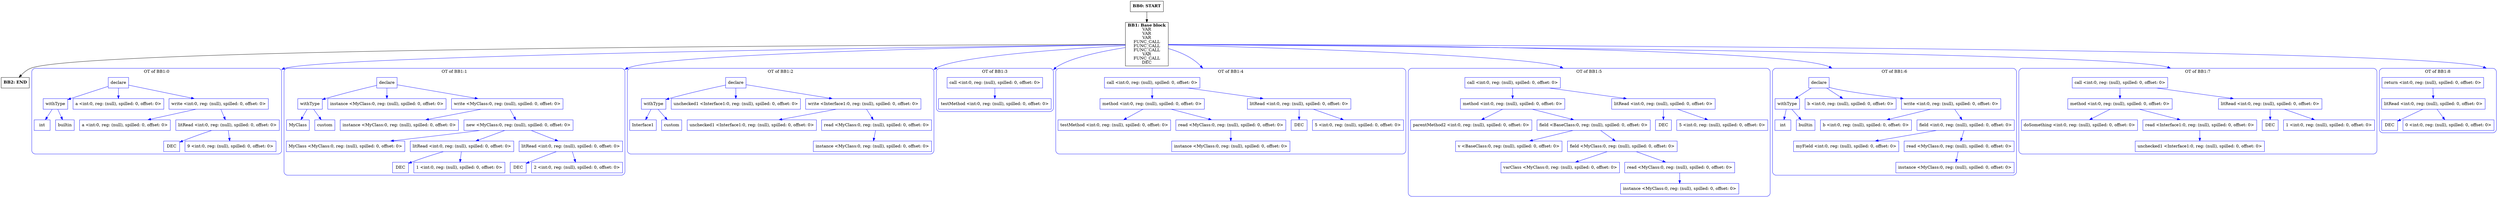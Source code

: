 digraph CFG {
    compound=true;
    graph [splines=true];
    node [shape=rectangle];

    BB2 [label=<<B>BB2: END</B><BR ALIGN="CENTER"/>>];
    BB1 [label=<<B>BB1: Base block</B><BR ALIGN="CENTER"/>VAR<BR ALIGN="CENTER"/>VAR<BR ALIGN="CENTER"/>VAR<BR ALIGN="CENTER"/>FUNC_CALL<BR ALIGN="CENTER"/>FUNC_CALL<BR ALIGN="CENTER"/>FUNC_CALL<BR ALIGN="CENTER"/>VAR<BR ALIGN="CENTER"/>FUNC_CALL<BR ALIGN="CENTER"/>DEC<BR ALIGN="CENTER"/>>];
    subgraph cluster_instruction0 {
        label = "OT of BB1:0";
        style=rounded;
        color=blue;
        entry0 [shape=point, style=invis];
        node0 [label="declare", color=blue];
        node1 [label="withType", color=blue];
        node2 [label="int", color=blue];
        node1 -> node2[color=blue];
        node3 [label="builtin", color=blue];
        node1 -> node3[color=blue];
        node0 -> node1[color=blue];
        node4 [label="a <int:0, reg: (null), spilled: 0, offset: 0>", color=blue];
        node0 -> node4[color=blue];
        node5 [label="write <int:0, reg: (null), spilled: 0, offset: 0>", color=blue];
        node6 [label="a <int:0, reg: (null), spilled: 0, offset: 0>", color=blue];
        node5 -> node6[color=blue];
        node7 [label="litRead <int:0, reg: (null), spilled: 0, offset: 0>", color=blue];
        node8 [label="DEC", color=blue];
        node7 -> node8[color=blue];
        node9 [label="9 <int:0, reg: (null), spilled: 0, offset: 0>", color=blue];
        node7 -> node9[color=blue];
        node5 -> node7[color=blue];
        node0 -> node5[color=blue];
    }
    BB1 -> entry0 [lhead=cluster_instruction0, color=blue];
    subgraph cluster_instruction1 {
        label = "OT of BB1:1";
        style=rounded;
        color=blue;
        entry1 [shape=point, style=invis];
        node10 [label="declare", color=blue];
        node11 [label="withType", color=blue];
        node12 [label="MyClass", color=blue];
        node11 -> node12[color=blue];
        node13 [label="custom", color=blue];
        node11 -> node13[color=blue];
        node10 -> node11[color=blue];
        node14 [label="instance <MyClass:0, reg: (null), spilled: 0, offset: 0>", color=blue];
        node10 -> node14[color=blue];
        node15 [label="write <MyClass:0, reg: (null), spilled: 0, offset: 0>", color=blue];
        node16 [label="instance <MyClass:0, reg: (null), spilled: 0, offset: 0>", color=blue];
        node15 -> node16[color=blue];
        node17 [label="new <MyClass:0, reg: (null), spilled: 0, offset: 0>", color=blue];
        node18 [label="MyClass <MyClass:0, reg: (null), spilled: 0, offset: 0>", color=blue];
        node17 -> node18[color=blue];
        node19 [label="litRead <int:0, reg: (null), spilled: 0, offset: 0>", color=blue];
        node20 [label="DEC", color=blue];
        node19 -> node20[color=blue];
        node21 [label="1 <int:0, reg: (null), spilled: 0, offset: 0>", color=blue];
        node19 -> node21[color=blue];
        node17 -> node19[color=blue];
        node22 [label="litRead <int:0, reg: (null), spilled: 0, offset: 0>", color=blue];
        node23 [label="DEC", color=blue];
        node22 -> node23[color=blue];
        node24 [label="2 <int:0, reg: (null), spilled: 0, offset: 0>", color=blue];
        node22 -> node24[color=blue];
        node17 -> node22[color=blue];
        node15 -> node17[color=blue];
        node10 -> node15[color=blue];
    }
    BB1 -> entry1 [lhead=cluster_instruction1, color=blue];
    subgraph cluster_instruction2 {
        label = "OT of BB1:2";
        style=rounded;
        color=blue;
        entry2 [shape=point, style=invis];
        node25 [label="declare", color=blue];
        node26 [label="withType", color=blue];
        node27 [label="Interface1", color=blue];
        node26 -> node27[color=blue];
        node28 [label="custom", color=blue];
        node26 -> node28[color=blue];
        node25 -> node26[color=blue];
        node29 [label="unchecked1 <Interface1:0, reg: (null), spilled: 0, offset: 0>", color=blue];
        node25 -> node29[color=blue];
        node30 [label="write <Interface1:0, reg: (null), spilled: 0, offset: 0>", color=blue];
        node31 [label="unchecked1 <Interface1:0, reg: (null), spilled: 0, offset: 0>", color=blue];
        node30 -> node31[color=blue];
        node32 [label="read <MyClass:0, reg: (null), spilled: 0, offset: 0>", color=blue];
        node33 [label="instance <MyClass:0, reg: (null), spilled: 0, offset: 0>", color=blue];
        node32 -> node33[color=blue];
        node30 -> node32[color=blue];
        node25 -> node30[color=blue];
    }
    BB1 -> entry2 [lhead=cluster_instruction2, color=blue];
    subgraph cluster_instruction3 {
        label = "OT of BB1:3";
        style=rounded;
        color=blue;
        entry3 [shape=point, style=invis];
        node34 [label="call <int:0, reg: (null), spilled: 0, offset: 0>", color=blue];
        node35 [label="testMethod <int:0, reg: (null), spilled: 0, offset: 0>", color=blue];
        node34 -> node35[color=blue];
    }
    BB1 -> entry3 [lhead=cluster_instruction3, color=blue];
    subgraph cluster_instruction4 {
        label = "OT of BB1:4";
        style=rounded;
        color=blue;
        entry4 [shape=point, style=invis];
        node36 [label="call <int:0, reg: (null), spilled: 0, offset: 0>", color=blue];
        node37 [label="method <int:0, reg: (null), spilled: 0, offset: 0>", color=blue];
        node38 [label="testMethod <int:0, reg: (null), spilled: 0, offset: 0>", color=blue];
        node37 -> node38[color=blue];
        node39 [label="read <MyClass:0, reg: (null), spilled: 0, offset: 0>", color=blue];
        node40 [label="instance <MyClass:0, reg: (null), spilled: 0, offset: 0>", color=blue];
        node39 -> node40[color=blue];
        node37 -> node39[color=blue];
        node36 -> node37[color=blue];
        node41 [label="litRead <int:0, reg: (null), spilled: 0, offset: 0>", color=blue];
        node42 [label="DEC", color=blue];
        node41 -> node42[color=blue];
        node43 [label="5 <int:0, reg: (null), spilled: 0, offset: 0>", color=blue];
        node41 -> node43[color=blue];
        node36 -> node41[color=blue];
    }
    BB1 -> entry4 [lhead=cluster_instruction4, color=blue];
    subgraph cluster_instruction5 {
        label = "OT of BB1:5";
        style=rounded;
        color=blue;
        entry5 [shape=point, style=invis];
        node44 [label="call <int:0, reg: (null), spilled: 0, offset: 0>", color=blue];
        node45 [label="method <int:0, reg: (null), spilled: 0, offset: 0>", color=blue];
        node46 [label="parentMethod2 <int:0, reg: (null), spilled: 0, offset: 0>", color=blue];
        node45 -> node46[color=blue];
        node47 [label="field <BaseClass:0, reg: (null), spilled: 0, offset: 0>", color=blue];
        node48 [label="v <BaseClass:0, reg: (null), spilled: 0, offset: 0>", color=blue];
        node47 -> node48[color=blue];
        node49 [label="field <MyClass:0, reg: (null), spilled: 0, offset: 0>", color=blue];
        node50 [label="varClass <MyClass:0, reg: (null), spilled: 0, offset: 0>", color=blue];
        node49 -> node50[color=blue];
        node51 [label="read <MyClass:0, reg: (null), spilled: 0, offset: 0>", color=blue];
        node52 [label="instance <MyClass:0, reg: (null), spilled: 0, offset: 0>", color=blue];
        node51 -> node52[color=blue];
        node49 -> node51[color=blue];
        node47 -> node49[color=blue];
        node45 -> node47[color=blue];
        node44 -> node45[color=blue];
        node53 [label="litRead <int:0, reg: (null), spilled: 0, offset: 0>", color=blue];
        node54 [label="DEC", color=blue];
        node53 -> node54[color=blue];
        node55 [label="5 <int:0, reg: (null), spilled: 0, offset: 0>", color=blue];
        node53 -> node55[color=blue];
        node44 -> node53[color=blue];
    }
    BB1 -> entry5 [lhead=cluster_instruction5, color=blue];
    subgraph cluster_instruction6 {
        label = "OT of BB1:6";
        style=rounded;
        color=blue;
        entry6 [shape=point, style=invis];
        node56 [label="declare", color=blue];
        node57 [label="withType", color=blue];
        node58 [label="int", color=blue];
        node57 -> node58[color=blue];
        node59 [label="builtin", color=blue];
        node57 -> node59[color=blue];
        node56 -> node57[color=blue];
        node60 [label="b <int:0, reg: (null), spilled: 0, offset: 0>", color=blue];
        node56 -> node60[color=blue];
        node61 [label="write <int:0, reg: (null), spilled: 0, offset: 0>", color=blue];
        node62 [label="b <int:0, reg: (null), spilled: 0, offset: 0>", color=blue];
        node61 -> node62[color=blue];
        node63 [label="field <int:0, reg: (null), spilled: 0, offset: 0>", color=blue];
        node64 [label="myField <int:0, reg: (null), spilled: 0, offset: 0>", color=blue];
        node63 -> node64[color=blue];
        node65 [label="read <MyClass:0, reg: (null), spilled: 0, offset: 0>", color=blue];
        node66 [label="instance <MyClass:0, reg: (null), spilled: 0, offset: 0>", color=blue];
        node65 -> node66[color=blue];
        node63 -> node65[color=blue];
        node61 -> node63[color=blue];
        node56 -> node61[color=blue];
    }
    BB1 -> entry6 [lhead=cluster_instruction6, color=blue];
    subgraph cluster_instruction7 {
        label = "OT of BB1:7";
        style=rounded;
        color=blue;
        entry7 [shape=point, style=invis];
        node67 [label="call <int:0, reg: (null), spilled: 0, offset: 0>", color=blue];
        node68 [label="method <int:0, reg: (null), spilled: 0, offset: 0>", color=blue];
        node69 [label="doSomething <int:0, reg: (null), spilled: 0, offset: 0>", color=blue];
        node68 -> node69[color=blue];
        node70 [label="read <Interface1:0, reg: (null), spilled: 0, offset: 0>", color=blue];
        node71 [label="unchecked1 <Interface1:0, reg: (null), spilled: 0, offset: 0>", color=blue];
        node70 -> node71[color=blue];
        node68 -> node70[color=blue];
        node67 -> node68[color=blue];
        node72 [label="litRead <int:0, reg: (null), spilled: 0, offset: 0>", color=blue];
        node73 [label="DEC", color=blue];
        node72 -> node73[color=blue];
        node74 [label="1 <int:0, reg: (null), spilled: 0, offset: 0>", color=blue];
        node72 -> node74[color=blue];
        node67 -> node72[color=blue];
    }
    BB1 -> entry7 [lhead=cluster_instruction7, color=blue];
    subgraph cluster_instruction8 {
        label = "OT of BB1:8";
        style=rounded;
        color=blue;
        entry8 [shape=point, style=invis];
        node75 [label="return <int:0, reg: (null), spilled: 0, offset: 0>", color=blue];
        node76 [label="litRead <int:0, reg: (null), spilled: 0, offset: 0>", color=blue];
        node77 [label="DEC", color=blue];
        node76 -> node77[color=blue];
        node78 [label="0 <int:0, reg: (null), spilled: 0, offset: 0>", color=blue];
        node76 -> node78[color=blue];
        node75 -> node76[color=blue];
    }
    BB1 -> entry8 [lhead=cluster_instruction8, color=blue];
    BB0 [label=<<B>BB0: START</B><BR ALIGN="CENTER"/>>];

    BB1 -> BB2;
    BB0 -> BB1;
}

